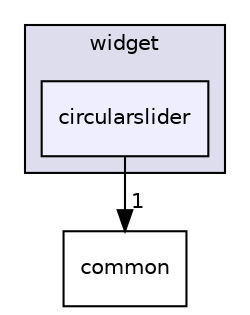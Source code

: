 digraph "C:/Harmony3/gfx/middleware/legato/library/src/gfx/legato/widget/circularslider" {
  compound=true
  node [ fontsize="10", fontname="Helvetica"];
  edge [ labelfontsize="10", labelfontname="Helvetica"];
  subgraph clusterdir_08e5c2531b4cfc75c531d5c20b249084 {
    graph [ bgcolor="#ddddee", pencolor="black", label="widget" fontname="Helvetica", fontsize="10", URL="dir_08e5c2531b4cfc75c531d5c20b249084.html"]
  dir_3c7a7779efbe483d7542992a75be1bd2 [shape=box, label="circularslider", style="filled", fillcolor="#eeeeff", pencolor="black", URL="dir_3c7a7779efbe483d7542992a75be1bd2.html"];
  }
  dir_192fb4248a7d7f0c34634334a26d417f [shape=box label="common" URL="dir_192fb4248a7d7f0c34634334a26d417f.html"];
  dir_3c7a7779efbe483d7542992a75be1bd2->dir_192fb4248a7d7f0c34634334a26d417f [headlabel="1", labeldistance=1.5 headhref="dir_000023_000007.html"];
}

